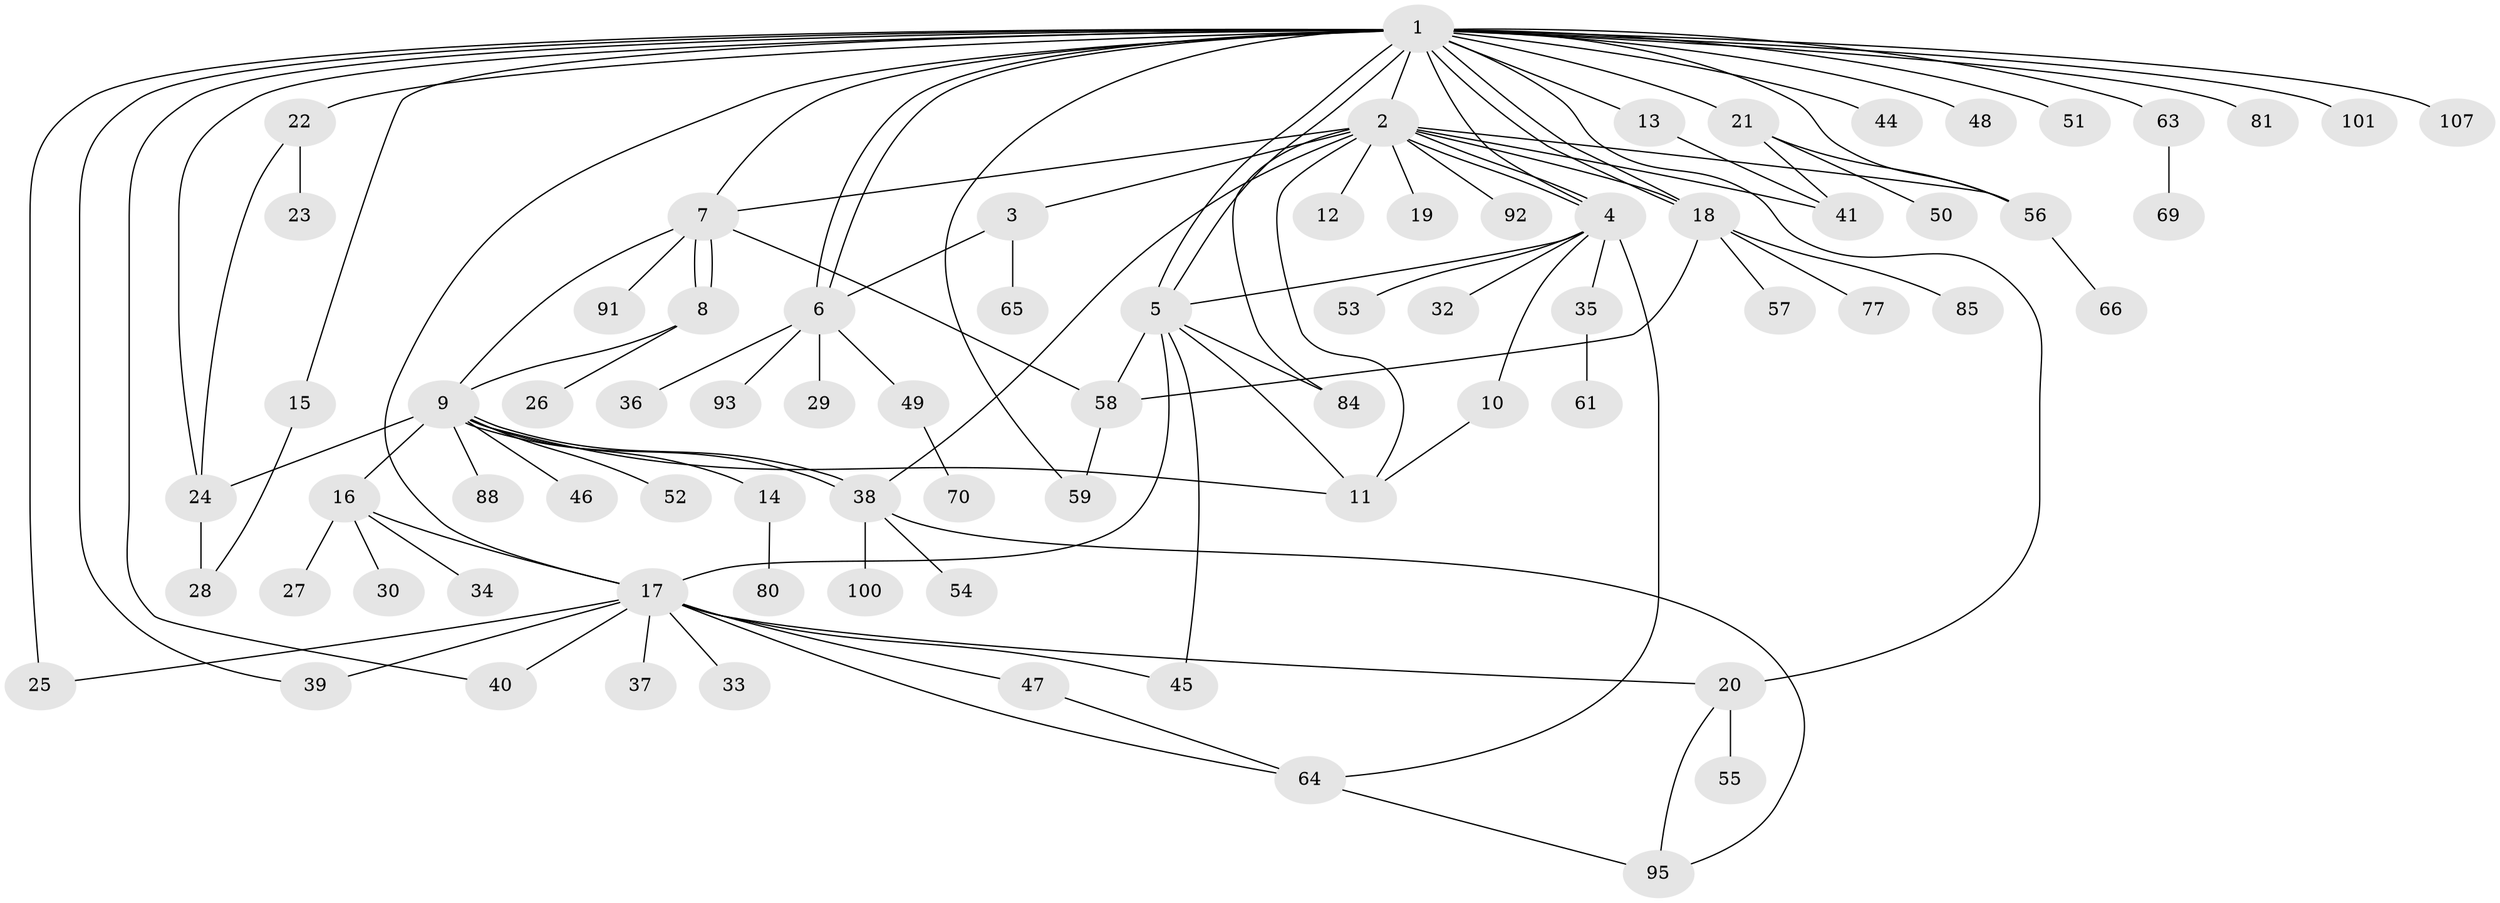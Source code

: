 // original degree distribution, {28: 0.009174311926605505, 14: 0.009174311926605505, 3: 0.08256880733944955, 9: 0.027522935779816515, 7: 0.027522935779816515, 4: 0.045871559633027525, 12: 0.01834862385321101, 10: 0.009174311926605505, 2: 0.22018348623853212, 5: 0.01834862385321101, 1: 0.5229357798165137, 6: 0.009174311926605505}
// Generated by graph-tools (version 1.1) at 2025/18/03/04/25 18:18:14]
// undirected, 76 vertices, 113 edges
graph export_dot {
graph [start="1"]
  node [color=gray90,style=filled];
  1;
  2;
  3;
  4;
  5 [super="+86"];
  6;
  7;
  8;
  9 [super="+31"];
  10 [super="+109"];
  11 [super="+62+74+67+103+79+98"];
  12 [super="+73"];
  13;
  14;
  15 [super="+68"];
  16;
  17 [super="+104+75+97+102+78+43"];
  18 [super="+42"];
  19;
  20;
  21;
  22;
  23;
  24 [super="+108"];
  25;
  26;
  27;
  28;
  29 [super="+87"];
  30;
  32;
  33;
  34;
  35;
  36;
  37;
  38;
  39 [super="+89"];
  40;
  41;
  44;
  45 [super="+76"];
  46;
  47;
  48;
  49;
  50;
  51;
  52;
  53 [super="+105"];
  54;
  55;
  56;
  57;
  58 [super="+71+83"];
  59;
  61 [super="+72"];
  63;
  64;
  65;
  66;
  69;
  70;
  77;
  80;
  81;
  84 [super="+106"];
  85;
  88;
  91;
  92;
  93;
  95;
  100;
  101;
  107;
  1 -- 2;
  1 -- 4;
  1 -- 5;
  1 -- 5;
  1 -- 6;
  1 -- 6;
  1 -- 7;
  1 -- 13;
  1 -- 15;
  1 -- 18;
  1 -- 18;
  1 -- 20;
  1 -- 21;
  1 -- 22;
  1 -- 25;
  1 -- 39;
  1 -- 40;
  1 -- 44;
  1 -- 48;
  1 -- 51;
  1 -- 56;
  1 -- 59;
  1 -- 63;
  1 -- 81;
  1 -- 101;
  1 -- 107;
  1 -- 17;
  1 -- 24;
  2 -- 3;
  2 -- 4;
  2 -- 4;
  2 -- 7;
  2 -- 11;
  2 -- 12;
  2 -- 19;
  2 -- 38;
  2 -- 41;
  2 -- 56;
  2 -- 84;
  2 -- 92;
  2 -- 18;
  3 -- 6;
  3 -- 65;
  4 -- 5;
  4 -- 10;
  4 -- 32;
  4 -- 35;
  4 -- 53;
  4 -- 64;
  5 -- 11;
  5 -- 45;
  5 -- 58;
  5 -- 84;
  5 -- 17;
  6 -- 29;
  6 -- 36;
  6 -- 49;
  6 -- 93;
  7 -- 8;
  7 -- 8;
  7 -- 9;
  7 -- 91;
  7 -- 58;
  8 -- 9;
  8 -- 26;
  9 -- 11;
  9 -- 14;
  9 -- 16;
  9 -- 38;
  9 -- 38;
  9 -- 46;
  9 -- 52;
  9 -- 88;
  9 -- 24;
  10 -- 11;
  13 -- 41;
  14 -- 80;
  15 -- 28;
  16 -- 17;
  16 -- 27;
  16 -- 30;
  16 -- 34;
  17 -- 25;
  17 -- 33;
  17 -- 37;
  17 -- 39;
  17 -- 40;
  17 -- 64;
  17 -- 20;
  17 -- 47;
  17 -- 45;
  18 -- 57;
  18 -- 58;
  18 -- 77;
  18 -- 85;
  20 -- 55;
  20 -- 95;
  21 -- 41;
  21 -- 50;
  21 -- 56;
  22 -- 23;
  22 -- 24;
  24 -- 28;
  35 -- 61;
  38 -- 54;
  38 -- 95;
  38 -- 100;
  47 -- 64;
  49 -- 70;
  56 -- 66;
  58 -- 59;
  63 -- 69;
  64 -- 95;
}

